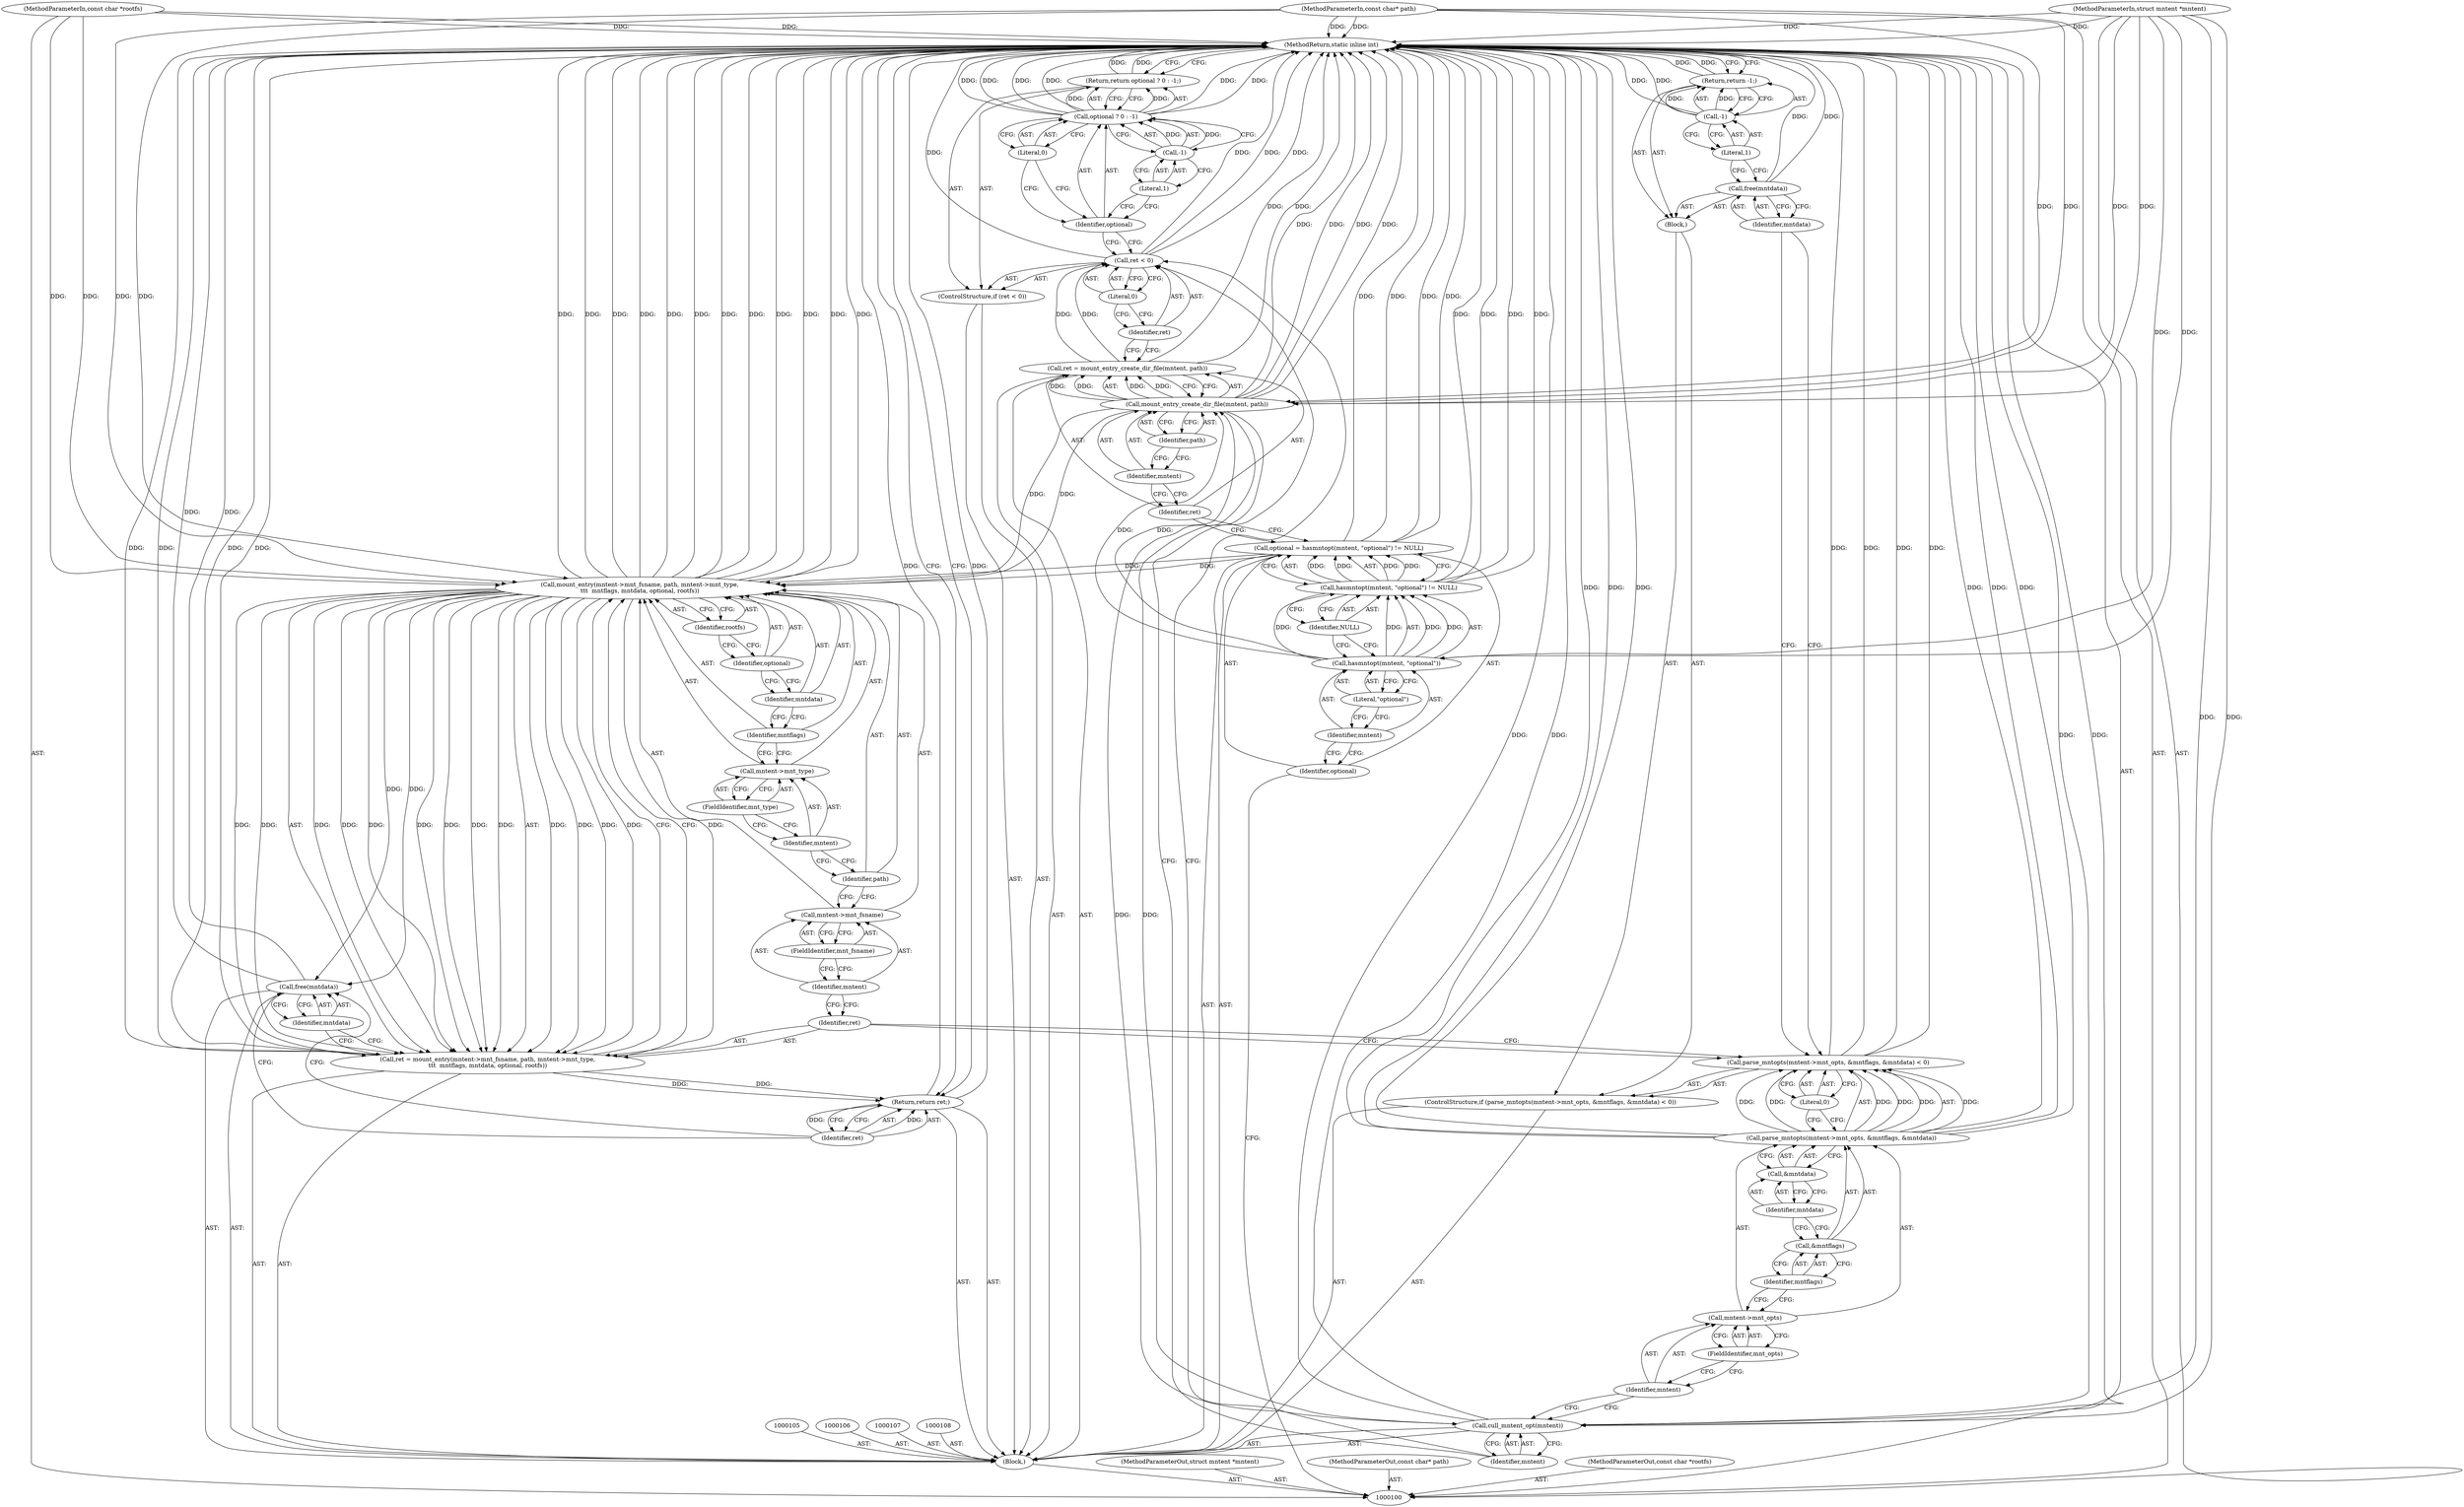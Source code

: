 digraph "0_lxc_592fd47a6245508b79fe6ac819fe6d3b2c1289be_7" {
"1000168" [label="(MethodReturn,static inline int)"];
"1000101" [label="(MethodParameterIn,struct mntent *mntent)"];
"1000247" [label="(MethodParameterOut,struct mntent *mntent)"];
"1000121" [label="(ControlStructure,if (ret < 0))"];
"1000124" [label="(Literal,0)"];
"1000122" [label="(Call,ret < 0)"];
"1000123" [label="(Identifier,ret)"];
"1000125" [label="(Return,return optional ? 0 : -1;)"];
"1000128" [label="(Literal,0)"];
"1000129" [label="(Call,-1)"];
"1000130" [label="(Literal,1)"];
"1000126" [label="(Call,optional ? 0 : -1)"];
"1000127" [label="(Identifier,optional)"];
"1000131" [label="(Call,cull_mntent_opt(mntent))"];
"1000132" [label="(Identifier,mntent)"];
"1000133" [label="(ControlStructure,if (parse_mntopts(mntent->mnt_opts, &mntflags, &mntdata) < 0))"];
"1000136" [label="(Call,mntent->mnt_opts)"];
"1000137" [label="(Identifier,mntent)"];
"1000138" [label="(FieldIdentifier,mnt_opts)"];
"1000139" [label="(Call,&mntflags)"];
"1000140" [label="(Identifier,mntflags)"];
"1000141" [label="(Call,&mntdata)"];
"1000142" [label="(Identifier,mntdata)"];
"1000134" [label="(Call,parse_mntopts(mntent->mnt_opts, &mntflags, &mntdata) < 0)"];
"1000135" [label="(Call,parse_mntopts(mntent->mnt_opts, &mntflags, &mntdata))"];
"1000143" [label="(Literal,0)"];
"1000144" [label="(Block,)"];
"1000145" [label="(Call,free(mntdata))"];
"1000146" [label="(Identifier,mntdata)"];
"1000149" [label="(Literal,1)"];
"1000147" [label="(Return,return -1;)"];
"1000148" [label="(Call,-1)"];
"1000102" [label="(MethodParameterIn,const char* path)"];
"1000248" [label="(MethodParameterOut,const char* path)"];
"1000103" [label="(MethodParameterIn,const char *rootfs)"];
"1000249" [label="(MethodParameterOut,const char *rootfs)"];
"1000150" [label="(Call,ret = mount_entry(mntent->mnt_fsname, path, mntent->mnt_type,\n\t\t\t  mntflags, mntdata, optional, rootfs))"];
"1000151" [label="(Identifier,ret)"];
"1000153" [label="(Call,mntent->mnt_fsname)"];
"1000154" [label="(Identifier,mntent)"];
"1000155" [label="(FieldIdentifier,mnt_fsname)"];
"1000156" [label="(Identifier,path)"];
"1000157" [label="(Call,mntent->mnt_type)"];
"1000158" [label="(Identifier,mntent)"];
"1000159" [label="(FieldIdentifier,mnt_type)"];
"1000152" [label="(Call,mount_entry(mntent->mnt_fsname, path, mntent->mnt_type,\n\t\t\t  mntflags, mntdata, optional, rootfs))"];
"1000161" [label="(Identifier,mntdata)"];
"1000162" [label="(Identifier,optional)"];
"1000163" [label="(Identifier,rootfs)"];
"1000160" [label="(Identifier,mntflags)"];
"1000164" [label="(Call,free(mntdata))"];
"1000165" [label="(Identifier,mntdata)"];
"1000166" [label="(Return,return ret;)"];
"1000167" [label="(Identifier,ret)"];
"1000104" [label="(Block,)"];
"1000111" [label="(Call,hasmntopt(mntent, \"optional\") != NULL)"];
"1000112" [label="(Call,hasmntopt(mntent, \"optional\"))"];
"1000113" [label="(Identifier,mntent)"];
"1000114" [label="(Literal,\"optional\")"];
"1000115" [label="(Identifier,NULL)"];
"1000109" [label="(Call,optional = hasmntopt(mntent, \"optional\") != NULL)"];
"1000110" [label="(Identifier,optional)"];
"1000116" [label="(Call,ret = mount_entry_create_dir_file(mntent, path))"];
"1000117" [label="(Identifier,ret)"];
"1000119" [label="(Identifier,mntent)"];
"1000120" [label="(Identifier,path)"];
"1000118" [label="(Call,mount_entry_create_dir_file(mntent, path))"];
"1000168" -> "1000100"  [label="AST: "];
"1000168" -> "1000125"  [label="CFG: "];
"1000168" -> "1000147"  [label="CFG: "];
"1000168" -> "1000166"  [label="CFG: "];
"1000150" -> "1000168"  [label="DDG: "];
"1000150" -> "1000168"  [label="DDG: "];
"1000152" -> "1000168"  [label="DDG: "];
"1000152" -> "1000168"  [label="DDG: "];
"1000152" -> "1000168"  [label="DDG: "];
"1000152" -> "1000168"  [label="DDG: "];
"1000152" -> "1000168"  [label="DDG: "];
"1000152" -> "1000168"  [label="DDG: "];
"1000111" -> "1000168"  [label="DDG: "];
"1000111" -> "1000168"  [label="DDG: "];
"1000148" -> "1000168"  [label="DDG: "];
"1000116" -> "1000168"  [label="DDG: "];
"1000118" -> "1000168"  [label="DDG: "];
"1000118" -> "1000168"  [label="DDG: "];
"1000126" -> "1000168"  [label="DDG: "];
"1000126" -> "1000168"  [label="DDG: "];
"1000126" -> "1000168"  [label="DDG: "];
"1000122" -> "1000168"  [label="DDG: "];
"1000122" -> "1000168"  [label="DDG: "];
"1000131" -> "1000168"  [label="DDG: "];
"1000131" -> "1000168"  [label="DDG: "];
"1000135" -> "1000168"  [label="DDG: "];
"1000135" -> "1000168"  [label="DDG: "];
"1000135" -> "1000168"  [label="DDG: "];
"1000103" -> "1000168"  [label="DDG: "];
"1000134" -> "1000168"  [label="DDG: "];
"1000134" -> "1000168"  [label="DDG: "];
"1000102" -> "1000168"  [label="DDG: "];
"1000101" -> "1000168"  [label="DDG: "];
"1000109" -> "1000168"  [label="DDG: "];
"1000109" -> "1000168"  [label="DDG: "];
"1000145" -> "1000168"  [label="DDG: "];
"1000164" -> "1000168"  [label="DDG: "];
"1000147" -> "1000168"  [label="DDG: "];
"1000125" -> "1000168"  [label="DDG: "];
"1000166" -> "1000168"  [label="DDG: "];
"1000101" -> "1000100"  [label="AST: "];
"1000101" -> "1000168"  [label="DDG: "];
"1000101" -> "1000112"  [label="DDG: "];
"1000101" -> "1000118"  [label="DDG: "];
"1000101" -> "1000131"  [label="DDG: "];
"1000247" -> "1000100"  [label="AST: "];
"1000121" -> "1000104"  [label="AST: "];
"1000122" -> "1000121"  [label="AST: "];
"1000125" -> "1000121"  [label="AST: "];
"1000124" -> "1000122"  [label="AST: "];
"1000124" -> "1000123"  [label="CFG: "];
"1000122" -> "1000124"  [label="CFG: "];
"1000122" -> "1000121"  [label="AST: "];
"1000122" -> "1000124"  [label="CFG: "];
"1000123" -> "1000122"  [label="AST: "];
"1000124" -> "1000122"  [label="AST: "];
"1000127" -> "1000122"  [label="CFG: "];
"1000132" -> "1000122"  [label="CFG: "];
"1000122" -> "1000168"  [label="DDG: "];
"1000122" -> "1000168"  [label="DDG: "];
"1000116" -> "1000122"  [label="DDG: "];
"1000123" -> "1000122"  [label="AST: "];
"1000123" -> "1000116"  [label="CFG: "];
"1000124" -> "1000123"  [label="CFG: "];
"1000125" -> "1000121"  [label="AST: "];
"1000125" -> "1000126"  [label="CFG: "];
"1000126" -> "1000125"  [label="AST: "];
"1000168" -> "1000125"  [label="CFG: "];
"1000125" -> "1000168"  [label="DDG: "];
"1000126" -> "1000125"  [label="DDG: "];
"1000128" -> "1000126"  [label="AST: "];
"1000128" -> "1000127"  [label="CFG: "];
"1000126" -> "1000128"  [label="CFG: "];
"1000129" -> "1000126"  [label="AST: "];
"1000129" -> "1000130"  [label="CFG: "];
"1000130" -> "1000129"  [label="AST: "];
"1000126" -> "1000129"  [label="CFG: "];
"1000129" -> "1000126"  [label="DDG: "];
"1000130" -> "1000129"  [label="AST: "];
"1000130" -> "1000127"  [label="CFG: "];
"1000129" -> "1000130"  [label="CFG: "];
"1000126" -> "1000125"  [label="AST: "];
"1000126" -> "1000128"  [label="CFG: "];
"1000126" -> "1000129"  [label="CFG: "];
"1000127" -> "1000126"  [label="AST: "];
"1000128" -> "1000126"  [label="AST: "];
"1000129" -> "1000126"  [label="AST: "];
"1000125" -> "1000126"  [label="CFG: "];
"1000126" -> "1000168"  [label="DDG: "];
"1000126" -> "1000168"  [label="DDG: "];
"1000126" -> "1000168"  [label="DDG: "];
"1000126" -> "1000125"  [label="DDG: "];
"1000129" -> "1000126"  [label="DDG: "];
"1000127" -> "1000126"  [label="AST: "];
"1000127" -> "1000122"  [label="CFG: "];
"1000128" -> "1000127"  [label="CFG: "];
"1000130" -> "1000127"  [label="CFG: "];
"1000131" -> "1000104"  [label="AST: "];
"1000131" -> "1000132"  [label="CFG: "];
"1000132" -> "1000131"  [label="AST: "];
"1000137" -> "1000131"  [label="CFG: "];
"1000131" -> "1000168"  [label="DDG: "];
"1000131" -> "1000168"  [label="DDG: "];
"1000118" -> "1000131"  [label="DDG: "];
"1000101" -> "1000131"  [label="DDG: "];
"1000132" -> "1000131"  [label="AST: "];
"1000132" -> "1000122"  [label="CFG: "];
"1000131" -> "1000132"  [label="CFG: "];
"1000133" -> "1000104"  [label="AST: "];
"1000134" -> "1000133"  [label="AST: "];
"1000144" -> "1000133"  [label="AST: "];
"1000136" -> "1000135"  [label="AST: "];
"1000136" -> "1000138"  [label="CFG: "];
"1000137" -> "1000136"  [label="AST: "];
"1000138" -> "1000136"  [label="AST: "];
"1000140" -> "1000136"  [label="CFG: "];
"1000137" -> "1000136"  [label="AST: "];
"1000137" -> "1000131"  [label="CFG: "];
"1000138" -> "1000137"  [label="CFG: "];
"1000138" -> "1000136"  [label="AST: "];
"1000138" -> "1000137"  [label="CFG: "];
"1000136" -> "1000138"  [label="CFG: "];
"1000139" -> "1000135"  [label="AST: "];
"1000139" -> "1000140"  [label="CFG: "];
"1000140" -> "1000139"  [label="AST: "];
"1000142" -> "1000139"  [label="CFG: "];
"1000140" -> "1000139"  [label="AST: "];
"1000140" -> "1000136"  [label="CFG: "];
"1000139" -> "1000140"  [label="CFG: "];
"1000141" -> "1000135"  [label="AST: "];
"1000141" -> "1000142"  [label="CFG: "];
"1000142" -> "1000141"  [label="AST: "];
"1000135" -> "1000141"  [label="CFG: "];
"1000142" -> "1000141"  [label="AST: "];
"1000142" -> "1000139"  [label="CFG: "];
"1000141" -> "1000142"  [label="CFG: "];
"1000134" -> "1000133"  [label="AST: "];
"1000134" -> "1000143"  [label="CFG: "];
"1000135" -> "1000134"  [label="AST: "];
"1000143" -> "1000134"  [label="AST: "];
"1000146" -> "1000134"  [label="CFG: "];
"1000151" -> "1000134"  [label="CFG: "];
"1000134" -> "1000168"  [label="DDG: "];
"1000134" -> "1000168"  [label="DDG: "];
"1000135" -> "1000134"  [label="DDG: "];
"1000135" -> "1000134"  [label="DDG: "];
"1000135" -> "1000134"  [label="DDG: "];
"1000135" -> "1000134"  [label="AST: "];
"1000135" -> "1000141"  [label="CFG: "];
"1000136" -> "1000135"  [label="AST: "];
"1000139" -> "1000135"  [label="AST: "];
"1000141" -> "1000135"  [label="AST: "];
"1000143" -> "1000135"  [label="CFG: "];
"1000135" -> "1000168"  [label="DDG: "];
"1000135" -> "1000168"  [label="DDG: "];
"1000135" -> "1000168"  [label="DDG: "];
"1000135" -> "1000134"  [label="DDG: "];
"1000135" -> "1000134"  [label="DDG: "];
"1000135" -> "1000134"  [label="DDG: "];
"1000143" -> "1000134"  [label="AST: "];
"1000143" -> "1000135"  [label="CFG: "];
"1000134" -> "1000143"  [label="CFG: "];
"1000144" -> "1000133"  [label="AST: "];
"1000145" -> "1000144"  [label="AST: "];
"1000147" -> "1000144"  [label="AST: "];
"1000145" -> "1000144"  [label="AST: "];
"1000145" -> "1000146"  [label="CFG: "];
"1000146" -> "1000145"  [label="AST: "];
"1000149" -> "1000145"  [label="CFG: "];
"1000145" -> "1000168"  [label="DDG: "];
"1000146" -> "1000145"  [label="AST: "];
"1000146" -> "1000134"  [label="CFG: "];
"1000145" -> "1000146"  [label="CFG: "];
"1000149" -> "1000148"  [label="AST: "];
"1000149" -> "1000145"  [label="CFG: "];
"1000148" -> "1000149"  [label="CFG: "];
"1000147" -> "1000144"  [label="AST: "];
"1000147" -> "1000148"  [label="CFG: "];
"1000148" -> "1000147"  [label="AST: "];
"1000168" -> "1000147"  [label="CFG: "];
"1000147" -> "1000168"  [label="DDG: "];
"1000148" -> "1000147"  [label="DDG: "];
"1000148" -> "1000147"  [label="AST: "];
"1000148" -> "1000149"  [label="CFG: "];
"1000149" -> "1000148"  [label="AST: "];
"1000147" -> "1000148"  [label="CFG: "];
"1000148" -> "1000168"  [label="DDG: "];
"1000148" -> "1000147"  [label="DDG: "];
"1000102" -> "1000100"  [label="AST: "];
"1000102" -> "1000168"  [label="DDG: "];
"1000102" -> "1000118"  [label="DDG: "];
"1000102" -> "1000152"  [label="DDG: "];
"1000248" -> "1000100"  [label="AST: "];
"1000103" -> "1000100"  [label="AST: "];
"1000103" -> "1000168"  [label="DDG: "];
"1000103" -> "1000152"  [label="DDG: "];
"1000249" -> "1000100"  [label="AST: "];
"1000150" -> "1000104"  [label="AST: "];
"1000150" -> "1000152"  [label="CFG: "];
"1000151" -> "1000150"  [label="AST: "];
"1000152" -> "1000150"  [label="AST: "];
"1000165" -> "1000150"  [label="CFG: "];
"1000150" -> "1000168"  [label="DDG: "];
"1000150" -> "1000168"  [label="DDG: "];
"1000152" -> "1000150"  [label="DDG: "];
"1000152" -> "1000150"  [label="DDG: "];
"1000152" -> "1000150"  [label="DDG: "];
"1000152" -> "1000150"  [label="DDG: "];
"1000152" -> "1000150"  [label="DDG: "];
"1000152" -> "1000150"  [label="DDG: "];
"1000152" -> "1000150"  [label="DDG: "];
"1000150" -> "1000166"  [label="DDG: "];
"1000151" -> "1000150"  [label="AST: "];
"1000151" -> "1000134"  [label="CFG: "];
"1000154" -> "1000151"  [label="CFG: "];
"1000153" -> "1000152"  [label="AST: "];
"1000153" -> "1000155"  [label="CFG: "];
"1000154" -> "1000153"  [label="AST: "];
"1000155" -> "1000153"  [label="AST: "];
"1000156" -> "1000153"  [label="CFG: "];
"1000154" -> "1000153"  [label="AST: "];
"1000154" -> "1000151"  [label="CFG: "];
"1000155" -> "1000154"  [label="CFG: "];
"1000155" -> "1000153"  [label="AST: "];
"1000155" -> "1000154"  [label="CFG: "];
"1000153" -> "1000155"  [label="CFG: "];
"1000156" -> "1000152"  [label="AST: "];
"1000156" -> "1000153"  [label="CFG: "];
"1000158" -> "1000156"  [label="CFG: "];
"1000157" -> "1000152"  [label="AST: "];
"1000157" -> "1000159"  [label="CFG: "];
"1000158" -> "1000157"  [label="AST: "];
"1000159" -> "1000157"  [label="AST: "];
"1000160" -> "1000157"  [label="CFG: "];
"1000158" -> "1000157"  [label="AST: "];
"1000158" -> "1000156"  [label="CFG: "];
"1000159" -> "1000158"  [label="CFG: "];
"1000159" -> "1000157"  [label="AST: "];
"1000159" -> "1000158"  [label="CFG: "];
"1000157" -> "1000159"  [label="CFG: "];
"1000152" -> "1000150"  [label="AST: "];
"1000152" -> "1000163"  [label="CFG: "];
"1000153" -> "1000152"  [label="AST: "];
"1000156" -> "1000152"  [label="AST: "];
"1000157" -> "1000152"  [label="AST: "];
"1000160" -> "1000152"  [label="AST: "];
"1000161" -> "1000152"  [label="AST: "];
"1000162" -> "1000152"  [label="AST: "];
"1000163" -> "1000152"  [label="AST: "];
"1000150" -> "1000152"  [label="CFG: "];
"1000152" -> "1000168"  [label="DDG: "];
"1000152" -> "1000168"  [label="DDG: "];
"1000152" -> "1000168"  [label="DDG: "];
"1000152" -> "1000168"  [label="DDG: "];
"1000152" -> "1000168"  [label="DDG: "];
"1000152" -> "1000168"  [label="DDG: "];
"1000152" -> "1000150"  [label="DDG: "];
"1000152" -> "1000150"  [label="DDG: "];
"1000152" -> "1000150"  [label="DDG: "];
"1000152" -> "1000150"  [label="DDG: "];
"1000152" -> "1000150"  [label="DDG: "];
"1000152" -> "1000150"  [label="DDG: "];
"1000152" -> "1000150"  [label="DDG: "];
"1000118" -> "1000152"  [label="DDG: "];
"1000102" -> "1000152"  [label="DDG: "];
"1000109" -> "1000152"  [label="DDG: "];
"1000103" -> "1000152"  [label="DDG: "];
"1000152" -> "1000164"  [label="DDG: "];
"1000161" -> "1000152"  [label="AST: "];
"1000161" -> "1000160"  [label="CFG: "];
"1000162" -> "1000161"  [label="CFG: "];
"1000162" -> "1000152"  [label="AST: "];
"1000162" -> "1000161"  [label="CFG: "];
"1000163" -> "1000162"  [label="CFG: "];
"1000163" -> "1000152"  [label="AST: "];
"1000163" -> "1000162"  [label="CFG: "];
"1000152" -> "1000163"  [label="CFG: "];
"1000160" -> "1000152"  [label="AST: "];
"1000160" -> "1000157"  [label="CFG: "];
"1000161" -> "1000160"  [label="CFG: "];
"1000164" -> "1000104"  [label="AST: "];
"1000164" -> "1000165"  [label="CFG: "];
"1000165" -> "1000164"  [label="AST: "];
"1000167" -> "1000164"  [label="CFG: "];
"1000164" -> "1000168"  [label="DDG: "];
"1000152" -> "1000164"  [label="DDG: "];
"1000165" -> "1000164"  [label="AST: "];
"1000165" -> "1000150"  [label="CFG: "];
"1000164" -> "1000165"  [label="CFG: "];
"1000166" -> "1000104"  [label="AST: "];
"1000166" -> "1000167"  [label="CFG: "];
"1000167" -> "1000166"  [label="AST: "];
"1000168" -> "1000166"  [label="CFG: "];
"1000166" -> "1000168"  [label="DDG: "];
"1000167" -> "1000166"  [label="DDG: "];
"1000150" -> "1000166"  [label="DDG: "];
"1000167" -> "1000166"  [label="AST: "];
"1000167" -> "1000164"  [label="CFG: "];
"1000166" -> "1000167"  [label="CFG: "];
"1000167" -> "1000166"  [label="DDG: "];
"1000104" -> "1000100"  [label="AST: "];
"1000105" -> "1000104"  [label="AST: "];
"1000106" -> "1000104"  [label="AST: "];
"1000107" -> "1000104"  [label="AST: "];
"1000108" -> "1000104"  [label="AST: "];
"1000109" -> "1000104"  [label="AST: "];
"1000116" -> "1000104"  [label="AST: "];
"1000121" -> "1000104"  [label="AST: "];
"1000131" -> "1000104"  [label="AST: "];
"1000133" -> "1000104"  [label="AST: "];
"1000150" -> "1000104"  [label="AST: "];
"1000164" -> "1000104"  [label="AST: "];
"1000166" -> "1000104"  [label="AST: "];
"1000111" -> "1000109"  [label="AST: "];
"1000111" -> "1000115"  [label="CFG: "];
"1000112" -> "1000111"  [label="AST: "];
"1000115" -> "1000111"  [label="AST: "];
"1000109" -> "1000111"  [label="CFG: "];
"1000111" -> "1000168"  [label="DDG: "];
"1000111" -> "1000168"  [label="DDG: "];
"1000111" -> "1000109"  [label="DDG: "];
"1000111" -> "1000109"  [label="DDG: "];
"1000112" -> "1000111"  [label="DDG: "];
"1000112" -> "1000111"  [label="DDG: "];
"1000112" -> "1000111"  [label="AST: "];
"1000112" -> "1000114"  [label="CFG: "];
"1000113" -> "1000112"  [label="AST: "];
"1000114" -> "1000112"  [label="AST: "];
"1000115" -> "1000112"  [label="CFG: "];
"1000112" -> "1000111"  [label="DDG: "];
"1000112" -> "1000111"  [label="DDG: "];
"1000101" -> "1000112"  [label="DDG: "];
"1000112" -> "1000118"  [label="DDG: "];
"1000113" -> "1000112"  [label="AST: "];
"1000113" -> "1000110"  [label="CFG: "];
"1000114" -> "1000113"  [label="CFG: "];
"1000114" -> "1000112"  [label="AST: "];
"1000114" -> "1000113"  [label="CFG: "];
"1000112" -> "1000114"  [label="CFG: "];
"1000115" -> "1000111"  [label="AST: "];
"1000115" -> "1000112"  [label="CFG: "];
"1000111" -> "1000115"  [label="CFG: "];
"1000109" -> "1000104"  [label="AST: "];
"1000109" -> "1000111"  [label="CFG: "];
"1000110" -> "1000109"  [label="AST: "];
"1000111" -> "1000109"  [label="AST: "];
"1000117" -> "1000109"  [label="CFG: "];
"1000109" -> "1000168"  [label="DDG: "];
"1000109" -> "1000168"  [label="DDG: "];
"1000111" -> "1000109"  [label="DDG: "];
"1000111" -> "1000109"  [label="DDG: "];
"1000109" -> "1000152"  [label="DDG: "];
"1000110" -> "1000109"  [label="AST: "];
"1000110" -> "1000100"  [label="CFG: "];
"1000113" -> "1000110"  [label="CFG: "];
"1000116" -> "1000104"  [label="AST: "];
"1000116" -> "1000118"  [label="CFG: "];
"1000117" -> "1000116"  [label="AST: "];
"1000118" -> "1000116"  [label="AST: "];
"1000123" -> "1000116"  [label="CFG: "];
"1000116" -> "1000168"  [label="DDG: "];
"1000118" -> "1000116"  [label="DDG: "];
"1000118" -> "1000116"  [label="DDG: "];
"1000116" -> "1000122"  [label="DDG: "];
"1000117" -> "1000116"  [label="AST: "];
"1000117" -> "1000109"  [label="CFG: "];
"1000119" -> "1000117"  [label="CFG: "];
"1000119" -> "1000118"  [label="AST: "];
"1000119" -> "1000117"  [label="CFG: "];
"1000120" -> "1000119"  [label="CFG: "];
"1000120" -> "1000118"  [label="AST: "];
"1000120" -> "1000119"  [label="CFG: "];
"1000118" -> "1000120"  [label="CFG: "];
"1000118" -> "1000116"  [label="AST: "];
"1000118" -> "1000120"  [label="CFG: "];
"1000119" -> "1000118"  [label="AST: "];
"1000120" -> "1000118"  [label="AST: "];
"1000116" -> "1000118"  [label="CFG: "];
"1000118" -> "1000168"  [label="DDG: "];
"1000118" -> "1000168"  [label="DDG: "];
"1000118" -> "1000116"  [label="DDG: "];
"1000118" -> "1000116"  [label="DDG: "];
"1000112" -> "1000118"  [label="DDG: "];
"1000101" -> "1000118"  [label="DDG: "];
"1000102" -> "1000118"  [label="DDG: "];
"1000118" -> "1000131"  [label="DDG: "];
"1000118" -> "1000152"  [label="DDG: "];
}
